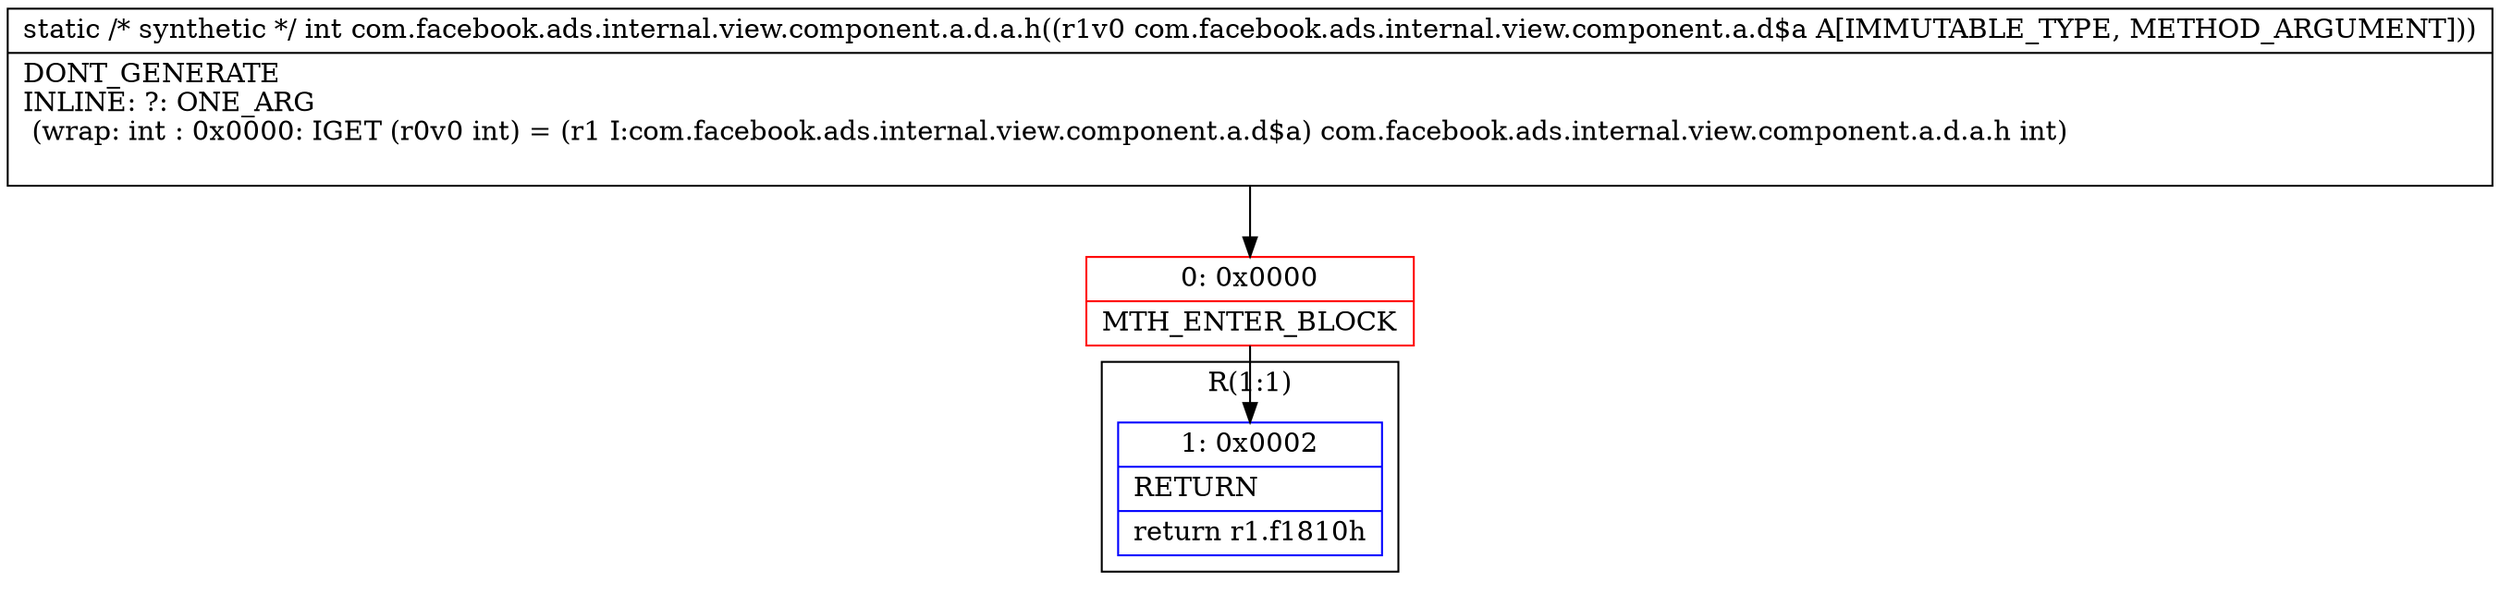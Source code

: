 digraph "CFG forcom.facebook.ads.internal.view.component.a.d.a.h(Lcom\/facebook\/ads\/internal\/view\/component\/a\/d$a;)I" {
subgraph cluster_Region_1729665868 {
label = "R(1:1)";
node [shape=record,color=blue];
Node_1 [shape=record,label="{1\:\ 0x0002|RETURN\l|return r1.f1810h\l}"];
}
Node_0 [shape=record,color=red,label="{0\:\ 0x0000|MTH_ENTER_BLOCK\l}"];
MethodNode[shape=record,label="{static \/* synthetic *\/ int com.facebook.ads.internal.view.component.a.d.a.h((r1v0 com.facebook.ads.internal.view.component.a.d$a A[IMMUTABLE_TYPE, METHOD_ARGUMENT]))  | DONT_GENERATE\lINLINE: ?: ONE_ARG  \l  (wrap: int : 0x0000: IGET  (r0v0 int) = (r1 I:com.facebook.ads.internal.view.component.a.d$a) com.facebook.ads.internal.view.component.a.d.a.h int)\l\l}"];
MethodNode -> Node_0;
Node_0 -> Node_1;
}

